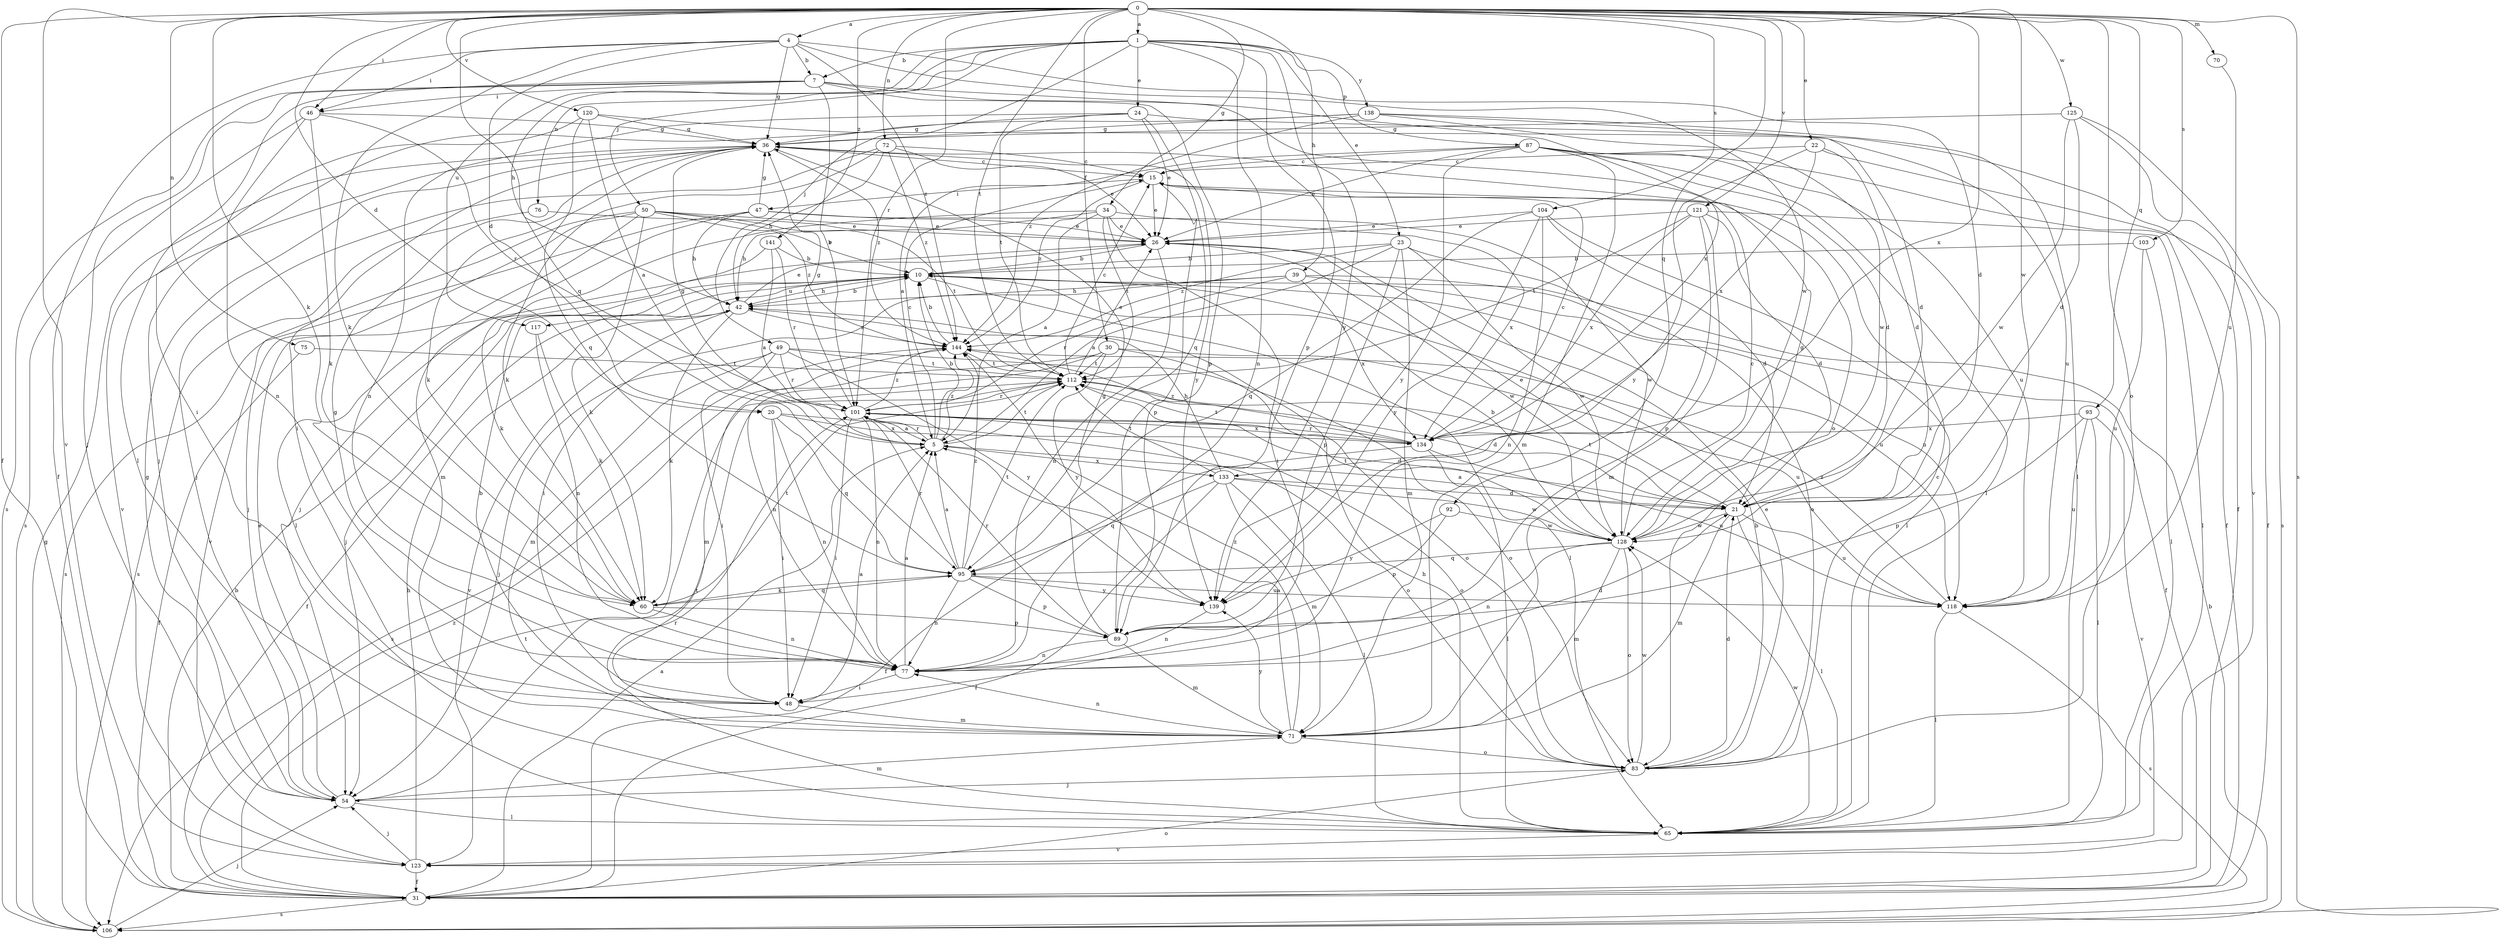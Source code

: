 strict digraph  {
0;
1;
4;
5;
7;
10;
15;
20;
21;
22;
23;
24;
26;
30;
31;
34;
36;
39;
42;
46;
47;
48;
49;
50;
54;
60;
65;
70;
71;
72;
75;
76;
77;
83;
87;
89;
92;
93;
95;
101;
103;
104;
106;
112;
117;
118;
120;
121;
123;
125;
128;
133;
134;
138;
139;
141;
144;
0 -> 1  [label=a];
0 -> 4  [label=a];
0 -> 20  [label=d];
0 -> 22  [label=e];
0 -> 30  [label=f];
0 -> 31  [label=f];
0 -> 34  [label=g];
0 -> 39  [label=h];
0 -> 46  [label=i];
0 -> 60  [label=k];
0 -> 70  [label=m];
0 -> 72  [label=n];
0 -> 75  [label=n];
0 -> 83  [label=o];
0 -> 92  [label=q];
0 -> 93  [label=q];
0 -> 95  [label=q];
0 -> 101  [label=r];
0 -> 103  [label=s];
0 -> 104  [label=s];
0 -> 106  [label=s];
0 -> 112  [label=t];
0 -> 120  [label=v];
0 -> 121  [label=v];
0 -> 123  [label=v];
0 -> 125  [label=w];
0 -> 128  [label=w];
0 -> 133  [label=x];
0 -> 141  [label=z];
1 -> 7  [label=b];
1 -> 23  [label=e];
1 -> 24  [label=e];
1 -> 42  [label=h];
1 -> 49  [label=j];
1 -> 50  [label=j];
1 -> 76  [label=n];
1 -> 77  [label=n];
1 -> 87  [label=p];
1 -> 89  [label=p];
1 -> 117  [label=u];
1 -> 138  [label=y];
1 -> 139  [label=y];
4 -> 7  [label=b];
4 -> 20  [label=d];
4 -> 21  [label=d];
4 -> 31  [label=f];
4 -> 36  [label=g];
4 -> 46  [label=i];
4 -> 60  [label=k];
4 -> 128  [label=w];
4 -> 144  [label=z];
5 -> 10  [label=b];
5 -> 15  [label=c];
5 -> 36  [label=g];
5 -> 101  [label=r];
5 -> 112  [label=t];
5 -> 133  [label=x];
5 -> 144  [label=z];
7 -> 46  [label=i];
7 -> 54  [label=j];
7 -> 65  [label=l];
7 -> 83  [label=o];
7 -> 89  [label=p];
7 -> 101  [label=r];
7 -> 106  [label=s];
7 -> 134  [label=x];
10 -> 42  [label=h];
10 -> 54  [label=j];
10 -> 65  [label=l];
10 -> 117  [label=u];
10 -> 118  [label=u];
15 -> 26  [label=e];
15 -> 47  [label=i];
15 -> 89  [label=p];
15 -> 144  [label=z];
20 -> 48  [label=i];
20 -> 77  [label=n];
20 -> 83  [label=o];
20 -> 95  [label=q];
20 -> 134  [label=x];
21 -> 5  [label=a];
21 -> 26  [label=e];
21 -> 65  [label=l];
21 -> 71  [label=m];
21 -> 112  [label=t];
21 -> 118  [label=u];
21 -> 128  [label=w];
22 -> 15  [label=c];
22 -> 21  [label=d];
22 -> 31  [label=f];
22 -> 134  [label=x];
22 -> 139  [label=y];
23 -> 5  [label=a];
23 -> 10  [label=b];
23 -> 71  [label=m];
23 -> 83  [label=o];
23 -> 89  [label=p];
23 -> 128  [label=w];
23 -> 144  [label=z];
24 -> 26  [label=e];
24 -> 31  [label=f];
24 -> 36  [label=g];
24 -> 77  [label=n];
24 -> 95  [label=q];
24 -> 112  [label=t];
26 -> 10  [label=b];
26 -> 77  [label=n];
26 -> 128  [label=w];
30 -> 71  [label=m];
30 -> 77  [label=n];
30 -> 83  [label=o];
30 -> 112  [label=t];
30 -> 118  [label=u];
30 -> 139  [label=y];
31 -> 5  [label=a];
31 -> 10  [label=b];
31 -> 83  [label=o];
31 -> 106  [label=s];
31 -> 112  [label=t];
31 -> 144  [label=z];
34 -> 5  [label=a];
34 -> 26  [label=e];
34 -> 42  [label=h];
34 -> 48  [label=i];
34 -> 54  [label=j];
34 -> 112  [label=t];
34 -> 134  [label=x];
36 -> 15  [label=c];
36 -> 48  [label=i];
36 -> 60  [label=k];
36 -> 123  [label=v];
36 -> 139  [label=y];
36 -> 144  [label=z];
39 -> 31  [label=f];
39 -> 42  [label=h];
39 -> 48  [label=i];
39 -> 101  [label=r];
39 -> 118  [label=u];
39 -> 134  [label=x];
42 -> 10  [label=b];
42 -> 26  [label=e];
42 -> 31  [label=f];
42 -> 60  [label=k];
42 -> 123  [label=v];
42 -> 144  [label=z];
46 -> 36  [label=g];
46 -> 60  [label=k];
46 -> 77  [label=n];
46 -> 101  [label=r];
46 -> 106  [label=s];
47 -> 26  [label=e];
47 -> 36  [label=g];
47 -> 42  [label=h];
47 -> 71  [label=m];
47 -> 106  [label=s];
47 -> 128  [label=w];
48 -> 5  [label=a];
48 -> 10  [label=b];
48 -> 71  [label=m];
49 -> 48  [label=i];
49 -> 54  [label=j];
49 -> 71  [label=m];
49 -> 83  [label=o];
49 -> 101  [label=r];
49 -> 112  [label=t];
49 -> 139  [label=y];
50 -> 10  [label=b];
50 -> 26  [label=e];
50 -> 54  [label=j];
50 -> 60  [label=k];
50 -> 65  [label=l];
50 -> 112  [label=t];
50 -> 123  [label=v];
50 -> 144  [label=z];
54 -> 26  [label=e];
54 -> 36  [label=g];
54 -> 65  [label=l];
54 -> 71  [label=m];
54 -> 112  [label=t];
60 -> 77  [label=n];
60 -> 89  [label=p];
60 -> 95  [label=q];
60 -> 112  [label=t];
65 -> 42  [label=h];
65 -> 101  [label=r];
65 -> 123  [label=v];
65 -> 128  [label=w];
70 -> 118  [label=u];
71 -> 5  [label=a];
71 -> 77  [label=n];
71 -> 83  [label=o];
71 -> 139  [label=y];
71 -> 144  [label=z];
72 -> 15  [label=c];
72 -> 26  [label=e];
72 -> 42  [label=h];
72 -> 54  [label=j];
72 -> 60  [label=k];
72 -> 144  [label=z];
75 -> 31  [label=f];
75 -> 112  [label=t];
76 -> 26  [label=e];
76 -> 106  [label=s];
77 -> 5  [label=a];
77 -> 21  [label=d];
77 -> 36  [label=g];
77 -> 48  [label=i];
83 -> 10  [label=b];
83 -> 15  [label=c];
83 -> 21  [label=d];
83 -> 26  [label=e];
83 -> 54  [label=j];
83 -> 128  [label=w];
87 -> 5  [label=a];
87 -> 15  [label=c];
87 -> 21  [label=d];
87 -> 26  [label=e];
87 -> 31  [label=f];
87 -> 65  [label=l];
87 -> 71  [label=m];
87 -> 118  [label=u];
87 -> 139  [label=y];
89 -> 36  [label=g];
89 -> 71  [label=m];
89 -> 77  [label=n];
89 -> 101  [label=r];
92 -> 89  [label=p];
92 -> 128  [label=w];
92 -> 139  [label=y];
93 -> 65  [label=l];
93 -> 89  [label=p];
93 -> 118  [label=u];
93 -> 123  [label=v];
93 -> 134  [label=x];
95 -> 5  [label=a];
95 -> 60  [label=k];
95 -> 77  [label=n];
95 -> 89  [label=p];
95 -> 101  [label=r];
95 -> 112  [label=t];
95 -> 118  [label=u];
95 -> 139  [label=y];
95 -> 144  [label=z];
101 -> 5  [label=a];
101 -> 21  [label=d];
101 -> 36  [label=g];
101 -> 48  [label=i];
101 -> 77  [label=n];
101 -> 83  [label=o];
101 -> 134  [label=x];
101 -> 144  [label=z];
103 -> 10  [label=b];
103 -> 65  [label=l];
103 -> 118  [label=u];
104 -> 21  [label=d];
104 -> 26  [label=e];
104 -> 65  [label=l];
104 -> 77  [label=n];
104 -> 95  [label=q];
104 -> 139  [label=y];
106 -> 10  [label=b];
106 -> 36  [label=g];
106 -> 54  [label=j];
112 -> 15  [label=c];
112 -> 21  [label=d];
112 -> 26  [label=e];
112 -> 101  [label=r];
117 -> 60  [label=k];
117 -> 77  [label=n];
118 -> 65  [label=l];
118 -> 106  [label=s];
118 -> 144  [label=z];
120 -> 5  [label=a];
120 -> 36  [label=g];
120 -> 48  [label=i];
120 -> 95  [label=q];
120 -> 118  [label=u];
121 -> 21  [label=d];
121 -> 26  [label=e];
121 -> 65  [label=l];
121 -> 71  [label=m];
121 -> 89  [label=p];
121 -> 112  [label=t];
121 -> 134  [label=x];
123 -> 31  [label=f];
123 -> 42  [label=h];
123 -> 54  [label=j];
125 -> 21  [label=d];
125 -> 36  [label=g];
125 -> 106  [label=s];
125 -> 123  [label=v];
125 -> 128  [label=w];
128 -> 10  [label=b];
128 -> 15  [label=c];
128 -> 36  [label=g];
128 -> 71  [label=m];
128 -> 77  [label=n];
128 -> 83  [label=o];
128 -> 95  [label=q];
128 -> 112  [label=t];
133 -> 21  [label=d];
133 -> 31  [label=f];
133 -> 42  [label=h];
133 -> 65  [label=l];
133 -> 71  [label=m];
133 -> 95  [label=q];
133 -> 112  [label=t];
133 -> 128  [label=w];
134 -> 15  [label=c];
134 -> 31  [label=f];
134 -> 65  [label=l];
134 -> 101  [label=r];
134 -> 112  [label=t];
134 -> 118  [label=u];
134 -> 144  [label=z];
138 -> 21  [label=d];
138 -> 36  [label=g];
138 -> 54  [label=j];
138 -> 65  [label=l];
138 -> 128  [label=w];
138 -> 144  [label=z];
139 -> 77  [label=n];
141 -> 5  [label=a];
141 -> 10  [label=b];
141 -> 60  [label=k];
141 -> 101  [label=r];
144 -> 10  [label=b];
144 -> 106  [label=s];
144 -> 112  [label=t];
}
